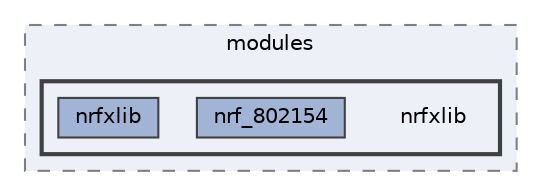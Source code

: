 digraph "build/modules/nrfxlib"
{
 // LATEX_PDF_SIZE
  bgcolor="transparent";
  edge [fontname=Helvetica,fontsize=10,labelfontname=Helvetica,labelfontsize=10];
  node [fontname=Helvetica,fontsize=10,shape=box,height=0.2,width=0.4];
  compound=true
  subgraph clusterdir_587cd7e785de0867f5b3392122b4ea11 {
    graph [ bgcolor="#edf0f7", pencolor="grey50", label="modules", fontname=Helvetica,fontsize=10 style="filled,dashed", URL="dir_587cd7e785de0867f5b3392122b4ea11.html",tooltip=""]
  subgraph clusterdir_603eaa0ea22a8b529278a78092745cbe {
    graph [ bgcolor="#edf0f7", pencolor="grey25", label="", fontname=Helvetica,fontsize=10 style="filled,bold", URL="dir_603eaa0ea22a8b529278a78092745cbe.html",tooltip=""]
    dir_603eaa0ea22a8b529278a78092745cbe [shape=plaintext, label="nrfxlib"];
  dir_5403f058483b8a15426c9b2864a87601 [label="nrf_802154", fillcolor="#a2b4d6", color="grey25", style="filled", URL="dir_5403f058483b8a15426c9b2864a87601.html",tooltip=""];
  dir_877b11f81938b3c68b0897651dbb8db9 [label="nrfxlib", fillcolor="#a2b4d6", color="grey25", style="filled", URL="dir_877b11f81938b3c68b0897651dbb8db9.html",tooltip=""];
  }
  }
}
